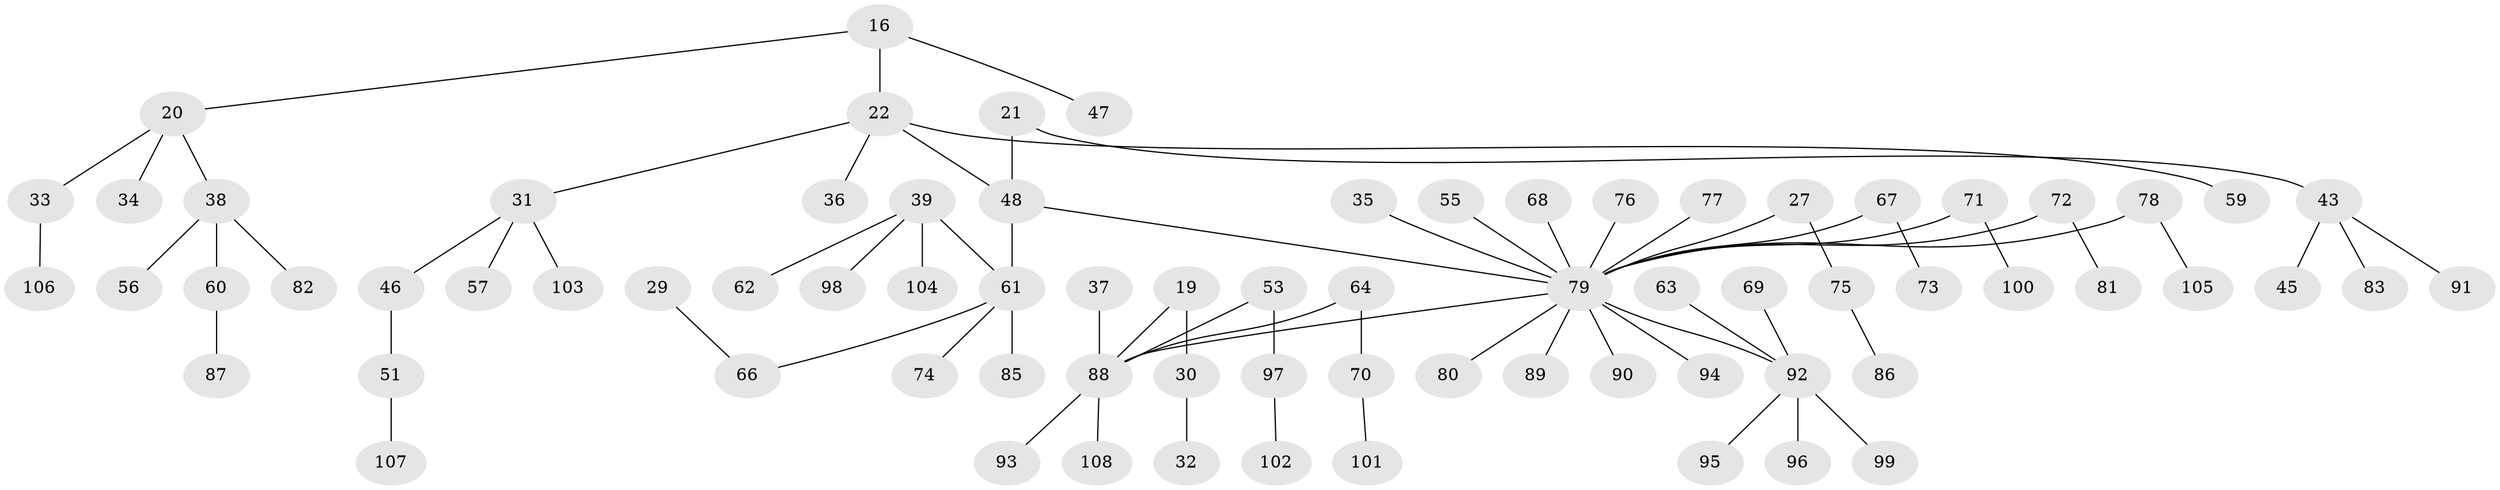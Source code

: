 // original degree distribution, {6: 0.018518518518518517, 4: 0.10185185185185185, 10: 0.009259259259259259, 5: 0.009259259259259259, 2: 0.25925925925925924, 1: 0.5, 3: 0.10185185185185185}
// Generated by graph-tools (version 1.1) at 2025/56/03/04/25 21:56:28]
// undirected, 75 vertices, 74 edges
graph export_dot {
graph [start="1"]
  node [color=gray90,style=filled];
  16 [super="+14"];
  19;
  20;
  21;
  22 [super="+7"];
  27;
  29;
  30;
  31;
  32;
  33;
  34;
  35;
  36;
  37;
  38;
  39;
  43 [super="+25"];
  45;
  46;
  47;
  48 [super="+8"];
  51;
  53;
  55;
  56;
  57;
  59;
  60;
  61 [super="+4"];
  62;
  63;
  64;
  66 [super="+18"];
  67;
  68;
  69;
  70;
  71;
  72;
  73;
  74;
  75;
  76;
  77;
  78;
  79 [super="+40+50"];
  80;
  81;
  82;
  83;
  85;
  86;
  87;
  88 [super="+28+12+13+15"];
  89;
  90;
  91;
  92 [super="+65+84"];
  93;
  94;
  95;
  96;
  97;
  98;
  99;
  100;
  101;
  102;
  103;
  104;
  105;
  106;
  107;
  108;
  16 -- 20;
  16 -- 22;
  16 -- 47;
  19 -- 30;
  19 -- 88;
  20 -- 33;
  20 -- 34;
  20 -- 38;
  21 -- 43;
  21 -- 48;
  22 -- 31;
  22 -- 59;
  22 -- 36;
  22 -- 48;
  27 -- 75;
  27 -- 79;
  29 -- 66;
  30 -- 32;
  31 -- 46;
  31 -- 57;
  31 -- 103;
  33 -- 106;
  35 -- 79;
  37 -- 88;
  38 -- 56;
  38 -- 60;
  38 -- 82;
  39 -- 62;
  39 -- 98;
  39 -- 104;
  39 -- 61;
  43 -- 45;
  43 -- 83;
  43 -- 91;
  46 -- 51;
  48 -- 61;
  48 -- 79;
  51 -- 107;
  53 -- 97;
  53 -- 88;
  55 -- 79;
  60 -- 87;
  61 -- 74;
  61 -- 85;
  61 -- 66;
  63 -- 92;
  64 -- 70;
  64 -- 88;
  67 -- 73;
  67 -- 79;
  68 -- 79;
  69 -- 92;
  70 -- 101;
  71 -- 100;
  71 -- 79;
  72 -- 81;
  72 -- 79;
  75 -- 86;
  76 -- 79;
  77 -- 79;
  78 -- 105;
  78 -- 79;
  79 -- 80;
  79 -- 89;
  79 -- 88;
  79 -- 90;
  79 -- 94;
  79 -- 92;
  88 -- 93;
  88 -- 108;
  92 -- 96;
  92 -- 99;
  92 -- 95;
  97 -- 102;
}
